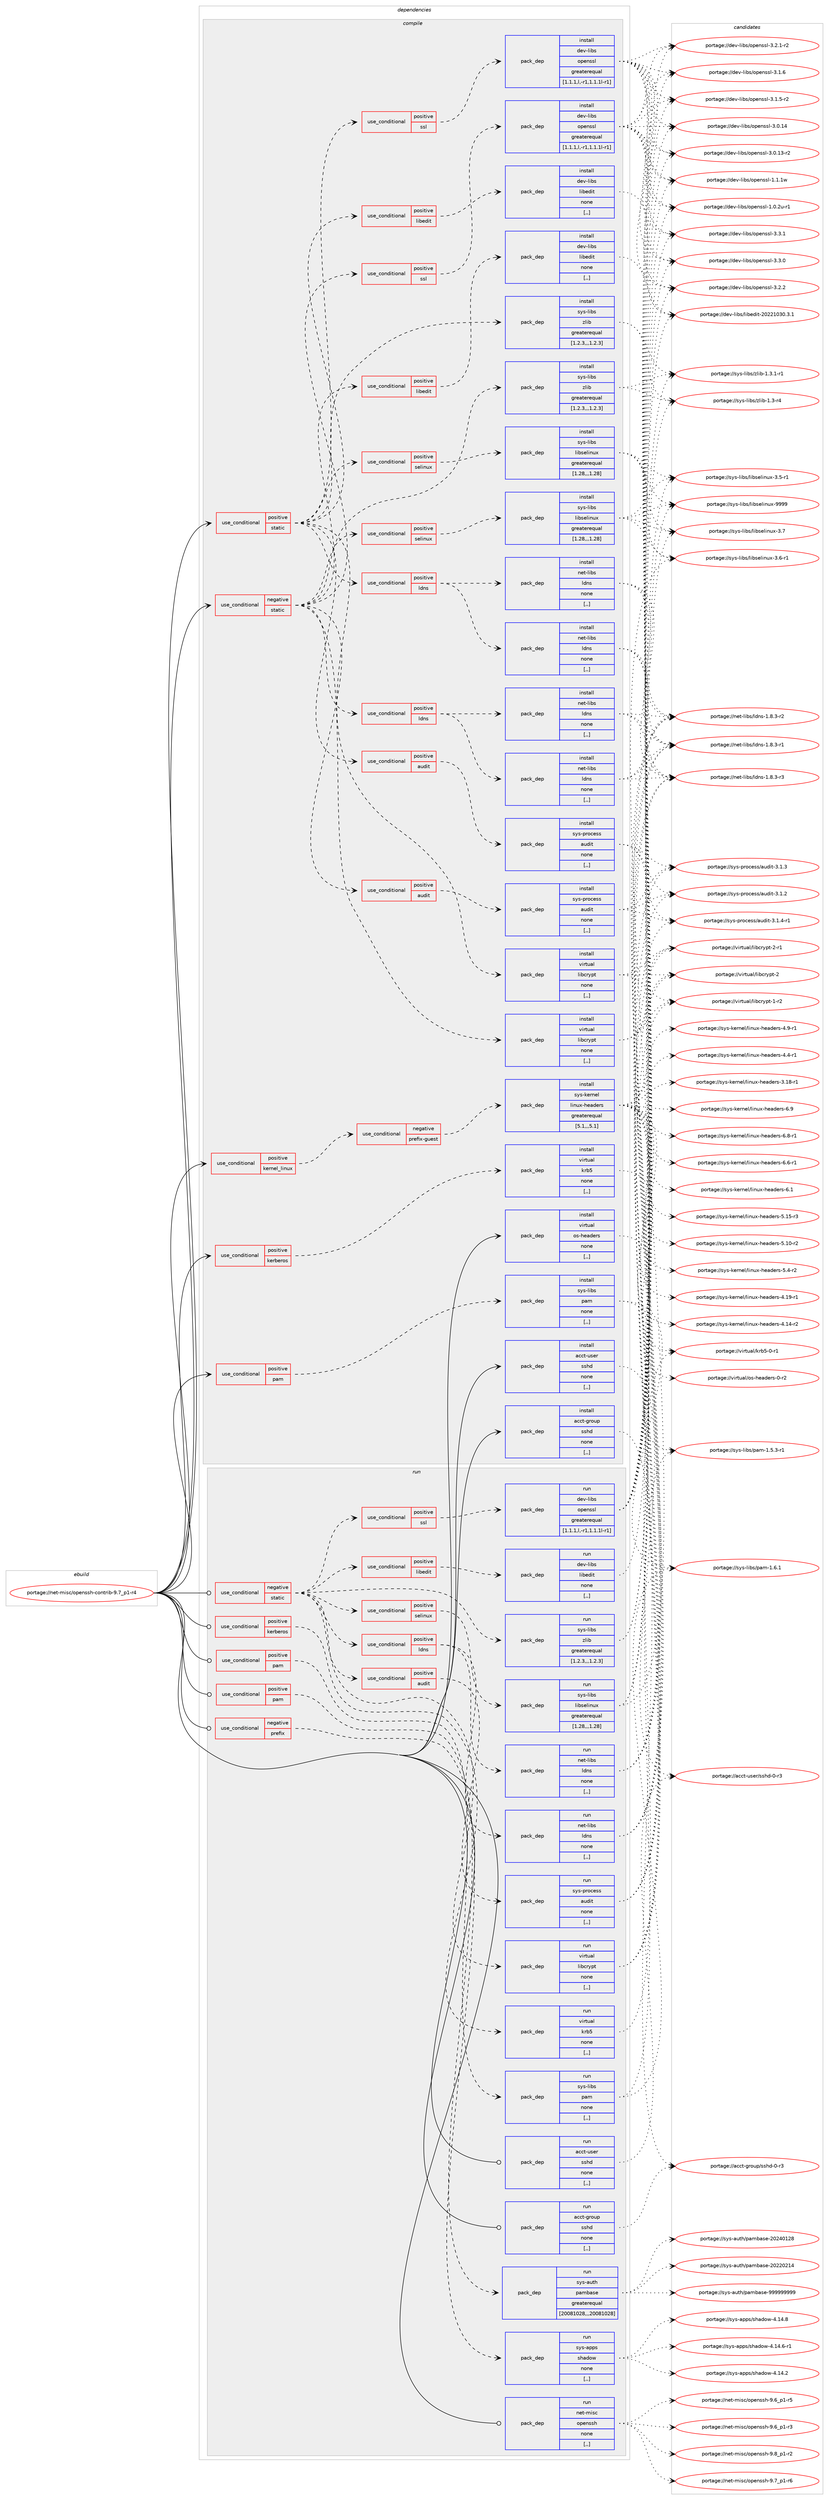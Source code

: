 digraph prolog {

# *************
# Graph options
# *************

newrank=true;
concentrate=true;
compound=true;
graph [rankdir=LR,fontname=Helvetica,fontsize=10,ranksep=1.5];#, ranksep=2.5, nodesep=0.2];
edge  [arrowhead=vee];
node  [fontname=Helvetica,fontsize=10];

# **********
# The ebuild
# **********

subgraph cluster_leftcol {
color=gray;
label=<<i>ebuild</i>>;
id [label="portage://net-misc/openssh-contrib-9.7_p1-r4", color=red, width=4, href="../net-misc/openssh-contrib-9.7_p1-r4.svg"];
}

# ****************
# The dependencies
# ****************

subgraph cluster_midcol {
color=gray;
label=<<i>dependencies</i>>;
subgraph cluster_compile {
fillcolor="#eeeeee";
style=filled;
label=<<i>compile</i>>;
subgraph cond98004 {
dependency372099 [label=<<TABLE BORDER="0" CELLBORDER="1" CELLSPACING="0" CELLPADDING="4"><TR><TD ROWSPAN="3" CELLPADDING="10">use_conditional</TD></TR><TR><TD>negative</TD></TR><TR><TD>static</TD></TR></TABLE>>, shape=none, color=red];
subgraph cond98005 {
dependency372100 [label=<<TABLE BORDER="0" CELLBORDER="1" CELLSPACING="0" CELLPADDING="4"><TR><TD ROWSPAN="3" CELLPADDING="10">use_conditional</TD></TR><TR><TD>positive</TD></TR><TR><TD>audit</TD></TR></TABLE>>, shape=none, color=red];
subgraph pack271400 {
dependency372101 [label=<<TABLE BORDER="0" CELLBORDER="1" CELLSPACING="0" CELLPADDING="4" WIDTH="220"><TR><TD ROWSPAN="6" CELLPADDING="30">pack_dep</TD></TR><TR><TD WIDTH="110">install</TD></TR><TR><TD>sys-process</TD></TR><TR><TD>audit</TD></TR><TR><TD>none</TD></TR><TR><TD>[,,]</TD></TR></TABLE>>, shape=none, color=blue];
}
dependency372100:e -> dependency372101:w [weight=20,style="dashed",arrowhead="vee"];
}
dependency372099:e -> dependency372100:w [weight=20,style="dashed",arrowhead="vee"];
subgraph cond98006 {
dependency372102 [label=<<TABLE BORDER="0" CELLBORDER="1" CELLSPACING="0" CELLPADDING="4"><TR><TD ROWSPAN="3" CELLPADDING="10">use_conditional</TD></TR><TR><TD>positive</TD></TR><TR><TD>ldns</TD></TR></TABLE>>, shape=none, color=red];
subgraph pack271401 {
dependency372103 [label=<<TABLE BORDER="0" CELLBORDER="1" CELLSPACING="0" CELLPADDING="4" WIDTH="220"><TR><TD ROWSPAN="6" CELLPADDING="30">pack_dep</TD></TR><TR><TD WIDTH="110">install</TD></TR><TR><TD>net-libs</TD></TR><TR><TD>ldns</TD></TR><TR><TD>none</TD></TR><TR><TD>[,,]</TD></TR></TABLE>>, shape=none, color=blue];
}
dependency372102:e -> dependency372103:w [weight=20,style="dashed",arrowhead="vee"];
subgraph pack271402 {
dependency372104 [label=<<TABLE BORDER="0" CELLBORDER="1" CELLSPACING="0" CELLPADDING="4" WIDTH="220"><TR><TD ROWSPAN="6" CELLPADDING="30">pack_dep</TD></TR><TR><TD WIDTH="110">install</TD></TR><TR><TD>net-libs</TD></TR><TR><TD>ldns</TD></TR><TR><TD>none</TD></TR><TR><TD>[,,]</TD></TR></TABLE>>, shape=none, color=blue];
}
dependency372102:e -> dependency372104:w [weight=20,style="dashed",arrowhead="vee"];
}
dependency372099:e -> dependency372102:w [weight=20,style="dashed",arrowhead="vee"];
subgraph cond98007 {
dependency372105 [label=<<TABLE BORDER="0" CELLBORDER="1" CELLSPACING="0" CELLPADDING="4"><TR><TD ROWSPAN="3" CELLPADDING="10">use_conditional</TD></TR><TR><TD>positive</TD></TR><TR><TD>libedit</TD></TR></TABLE>>, shape=none, color=red];
subgraph pack271403 {
dependency372106 [label=<<TABLE BORDER="0" CELLBORDER="1" CELLSPACING="0" CELLPADDING="4" WIDTH="220"><TR><TD ROWSPAN="6" CELLPADDING="30">pack_dep</TD></TR><TR><TD WIDTH="110">install</TD></TR><TR><TD>dev-libs</TD></TR><TR><TD>libedit</TD></TR><TR><TD>none</TD></TR><TR><TD>[,,]</TD></TR></TABLE>>, shape=none, color=blue];
}
dependency372105:e -> dependency372106:w [weight=20,style="dashed",arrowhead="vee"];
}
dependency372099:e -> dependency372105:w [weight=20,style="dashed",arrowhead="vee"];
subgraph cond98008 {
dependency372107 [label=<<TABLE BORDER="0" CELLBORDER="1" CELLSPACING="0" CELLPADDING="4"><TR><TD ROWSPAN="3" CELLPADDING="10">use_conditional</TD></TR><TR><TD>positive</TD></TR><TR><TD>selinux</TD></TR></TABLE>>, shape=none, color=red];
subgraph pack271404 {
dependency372108 [label=<<TABLE BORDER="0" CELLBORDER="1" CELLSPACING="0" CELLPADDING="4" WIDTH="220"><TR><TD ROWSPAN="6" CELLPADDING="30">pack_dep</TD></TR><TR><TD WIDTH="110">install</TD></TR><TR><TD>sys-libs</TD></TR><TR><TD>libselinux</TD></TR><TR><TD>greaterequal</TD></TR><TR><TD>[1.28,,,1.28]</TD></TR></TABLE>>, shape=none, color=blue];
}
dependency372107:e -> dependency372108:w [weight=20,style="dashed",arrowhead="vee"];
}
dependency372099:e -> dependency372107:w [weight=20,style="dashed",arrowhead="vee"];
subgraph cond98009 {
dependency372109 [label=<<TABLE BORDER="0" CELLBORDER="1" CELLSPACING="0" CELLPADDING="4"><TR><TD ROWSPAN="3" CELLPADDING="10">use_conditional</TD></TR><TR><TD>positive</TD></TR><TR><TD>ssl</TD></TR></TABLE>>, shape=none, color=red];
subgraph pack271405 {
dependency372110 [label=<<TABLE BORDER="0" CELLBORDER="1" CELLSPACING="0" CELLPADDING="4" WIDTH="220"><TR><TD ROWSPAN="6" CELLPADDING="30">pack_dep</TD></TR><TR><TD WIDTH="110">install</TD></TR><TR><TD>dev-libs</TD></TR><TR><TD>openssl</TD></TR><TR><TD>greaterequal</TD></TR><TR><TD>[1.1.1,l,-r1,1.1.1l-r1]</TD></TR></TABLE>>, shape=none, color=blue];
}
dependency372109:e -> dependency372110:w [weight=20,style="dashed",arrowhead="vee"];
}
dependency372099:e -> dependency372109:w [weight=20,style="dashed",arrowhead="vee"];
subgraph pack271406 {
dependency372111 [label=<<TABLE BORDER="0" CELLBORDER="1" CELLSPACING="0" CELLPADDING="4" WIDTH="220"><TR><TD ROWSPAN="6" CELLPADDING="30">pack_dep</TD></TR><TR><TD WIDTH="110">install</TD></TR><TR><TD>virtual</TD></TR><TR><TD>libcrypt</TD></TR><TR><TD>none</TD></TR><TR><TD>[,,]</TD></TR></TABLE>>, shape=none, color=blue];
}
dependency372099:e -> dependency372111:w [weight=20,style="dashed",arrowhead="vee"];
subgraph pack271407 {
dependency372112 [label=<<TABLE BORDER="0" CELLBORDER="1" CELLSPACING="0" CELLPADDING="4" WIDTH="220"><TR><TD ROWSPAN="6" CELLPADDING="30">pack_dep</TD></TR><TR><TD WIDTH="110">install</TD></TR><TR><TD>sys-libs</TD></TR><TR><TD>zlib</TD></TR><TR><TD>greaterequal</TD></TR><TR><TD>[1.2.3,,,1.2.3]</TD></TR></TABLE>>, shape=none, color=blue];
}
dependency372099:e -> dependency372112:w [weight=20,style="dashed",arrowhead="vee"];
}
id:e -> dependency372099:w [weight=20,style="solid",arrowhead="vee"];
subgraph cond98010 {
dependency372113 [label=<<TABLE BORDER="0" CELLBORDER="1" CELLSPACING="0" CELLPADDING="4"><TR><TD ROWSPAN="3" CELLPADDING="10">use_conditional</TD></TR><TR><TD>positive</TD></TR><TR><TD>kerberos</TD></TR></TABLE>>, shape=none, color=red];
subgraph pack271408 {
dependency372114 [label=<<TABLE BORDER="0" CELLBORDER="1" CELLSPACING="0" CELLPADDING="4" WIDTH="220"><TR><TD ROWSPAN="6" CELLPADDING="30">pack_dep</TD></TR><TR><TD WIDTH="110">install</TD></TR><TR><TD>virtual</TD></TR><TR><TD>krb5</TD></TR><TR><TD>none</TD></TR><TR><TD>[,,]</TD></TR></TABLE>>, shape=none, color=blue];
}
dependency372113:e -> dependency372114:w [weight=20,style="dashed",arrowhead="vee"];
}
id:e -> dependency372113:w [weight=20,style="solid",arrowhead="vee"];
subgraph cond98011 {
dependency372115 [label=<<TABLE BORDER="0" CELLBORDER="1" CELLSPACING="0" CELLPADDING="4"><TR><TD ROWSPAN="3" CELLPADDING="10">use_conditional</TD></TR><TR><TD>positive</TD></TR><TR><TD>kernel_linux</TD></TR></TABLE>>, shape=none, color=red];
subgraph cond98012 {
dependency372116 [label=<<TABLE BORDER="0" CELLBORDER="1" CELLSPACING="0" CELLPADDING="4"><TR><TD ROWSPAN="3" CELLPADDING="10">use_conditional</TD></TR><TR><TD>negative</TD></TR><TR><TD>prefix-guest</TD></TR></TABLE>>, shape=none, color=red];
subgraph pack271409 {
dependency372117 [label=<<TABLE BORDER="0" CELLBORDER="1" CELLSPACING="0" CELLPADDING="4" WIDTH="220"><TR><TD ROWSPAN="6" CELLPADDING="30">pack_dep</TD></TR><TR><TD WIDTH="110">install</TD></TR><TR><TD>sys-kernel</TD></TR><TR><TD>linux-headers</TD></TR><TR><TD>greaterequal</TD></TR><TR><TD>[5.1,,,5.1]</TD></TR></TABLE>>, shape=none, color=blue];
}
dependency372116:e -> dependency372117:w [weight=20,style="dashed",arrowhead="vee"];
}
dependency372115:e -> dependency372116:w [weight=20,style="dashed",arrowhead="vee"];
}
id:e -> dependency372115:w [weight=20,style="solid",arrowhead="vee"];
subgraph cond98013 {
dependency372118 [label=<<TABLE BORDER="0" CELLBORDER="1" CELLSPACING="0" CELLPADDING="4"><TR><TD ROWSPAN="3" CELLPADDING="10">use_conditional</TD></TR><TR><TD>positive</TD></TR><TR><TD>pam</TD></TR></TABLE>>, shape=none, color=red];
subgraph pack271410 {
dependency372119 [label=<<TABLE BORDER="0" CELLBORDER="1" CELLSPACING="0" CELLPADDING="4" WIDTH="220"><TR><TD ROWSPAN="6" CELLPADDING="30">pack_dep</TD></TR><TR><TD WIDTH="110">install</TD></TR><TR><TD>sys-libs</TD></TR><TR><TD>pam</TD></TR><TR><TD>none</TD></TR><TR><TD>[,,]</TD></TR></TABLE>>, shape=none, color=blue];
}
dependency372118:e -> dependency372119:w [weight=20,style="dashed",arrowhead="vee"];
}
id:e -> dependency372118:w [weight=20,style="solid",arrowhead="vee"];
subgraph cond98014 {
dependency372120 [label=<<TABLE BORDER="0" CELLBORDER="1" CELLSPACING="0" CELLPADDING="4"><TR><TD ROWSPAN="3" CELLPADDING="10">use_conditional</TD></TR><TR><TD>positive</TD></TR><TR><TD>static</TD></TR></TABLE>>, shape=none, color=red];
subgraph cond98015 {
dependency372121 [label=<<TABLE BORDER="0" CELLBORDER="1" CELLSPACING="0" CELLPADDING="4"><TR><TD ROWSPAN="3" CELLPADDING="10">use_conditional</TD></TR><TR><TD>positive</TD></TR><TR><TD>audit</TD></TR></TABLE>>, shape=none, color=red];
subgraph pack271411 {
dependency372122 [label=<<TABLE BORDER="0" CELLBORDER="1" CELLSPACING="0" CELLPADDING="4" WIDTH="220"><TR><TD ROWSPAN="6" CELLPADDING="30">pack_dep</TD></TR><TR><TD WIDTH="110">install</TD></TR><TR><TD>sys-process</TD></TR><TR><TD>audit</TD></TR><TR><TD>none</TD></TR><TR><TD>[,,]</TD></TR></TABLE>>, shape=none, color=blue];
}
dependency372121:e -> dependency372122:w [weight=20,style="dashed",arrowhead="vee"];
}
dependency372120:e -> dependency372121:w [weight=20,style="dashed",arrowhead="vee"];
subgraph cond98016 {
dependency372123 [label=<<TABLE BORDER="0" CELLBORDER="1" CELLSPACING="0" CELLPADDING="4"><TR><TD ROWSPAN="3" CELLPADDING="10">use_conditional</TD></TR><TR><TD>positive</TD></TR><TR><TD>ldns</TD></TR></TABLE>>, shape=none, color=red];
subgraph pack271412 {
dependency372124 [label=<<TABLE BORDER="0" CELLBORDER="1" CELLSPACING="0" CELLPADDING="4" WIDTH="220"><TR><TD ROWSPAN="6" CELLPADDING="30">pack_dep</TD></TR><TR><TD WIDTH="110">install</TD></TR><TR><TD>net-libs</TD></TR><TR><TD>ldns</TD></TR><TR><TD>none</TD></TR><TR><TD>[,,]</TD></TR></TABLE>>, shape=none, color=blue];
}
dependency372123:e -> dependency372124:w [weight=20,style="dashed",arrowhead="vee"];
subgraph pack271413 {
dependency372125 [label=<<TABLE BORDER="0" CELLBORDER="1" CELLSPACING="0" CELLPADDING="4" WIDTH="220"><TR><TD ROWSPAN="6" CELLPADDING="30">pack_dep</TD></TR><TR><TD WIDTH="110">install</TD></TR><TR><TD>net-libs</TD></TR><TR><TD>ldns</TD></TR><TR><TD>none</TD></TR><TR><TD>[,,]</TD></TR></TABLE>>, shape=none, color=blue];
}
dependency372123:e -> dependency372125:w [weight=20,style="dashed",arrowhead="vee"];
}
dependency372120:e -> dependency372123:w [weight=20,style="dashed",arrowhead="vee"];
subgraph cond98017 {
dependency372126 [label=<<TABLE BORDER="0" CELLBORDER="1" CELLSPACING="0" CELLPADDING="4"><TR><TD ROWSPAN="3" CELLPADDING="10">use_conditional</TD></TR><TR><TD>positive</TD></TR><TR><TD>libedit</TD></TR></TABLE>>, shape=none, color=red];
subgraph pack271414 {
dependency372127 [label=<<TABLE BORDER="0" CELLBORDER="1" CELLSPACING="0" CELLPADDING="4" WIDTH="220"><TR><TD ROWSPAN="6" CELLPADDING="30">pack_dep</TD></TR><TR><TD WIDTH="110">install</TD></TR><TR><TD>dev-libs</TD></TR><TR><TD>libedit</TD></TR><TR><TD>none</TD></TR><TR><TD>[,,]</TD></TR></TABLE>>, shape=none, color=blue];
}
dependency372126:e -> dependency372127:w [weight=20,style="dashed",arrowhead="vee"];
}
dependency372120:e -> dependency372126:w [weight=20,style="dashed",arrowhead="vee"];
subgraph cond98018 {
dependency372128 [label=<<TABLE BORDER="0" CELLBORDER="1" CELLSPACING="0" CELLPADDING="4"><TR><TD ROWSPAN="3" CELLPADDING="10">use_conditional</TD></TR><TR><TD>positive</TD></TR><TR><TD>selinux</TD></TR></TABLE>>, shape=none, color=red];
subgraph pack271415 {
dependency372129 [label=<<TABLE BORDER="0" CELLBORDER="1" CELLSPACING="0" CELLPADDING="4" WIDTH="220"><TR><TD ROWSPAN="6" CELLPADDING="30">pack_dep</TD></TR><TR><TD WIDTH="110">install</TD></TR><TR><TD>sys-libs</TD></TR><TR><TD>libselinux</TD></TR><TR><TD>greaterequal</TD></TR><TR><TD>[1.28,,,1.28]</TD></TR></TABLE>>, shape=none, color=blue];
}
dependency372128:e -> dependency372129:w [weight=20,style="dashed",arrowhead="vee"];
}
dependency372120:e -> dependency372128:w [weight=20,style="dashed",arrowhead="vee"];
subgraph cond98019 {
dependency372130 [label=<<TABLE BORDER="0" CELLBORDER="1" CELLSPACING="0" CELLPADDING="4"><TR><TD ROWSPAN="3" CELLPADDING="10">use_conditional</TD></TR><TR><TD>positive</TD></TR><TR><TD>ssl</TD></TR></TABLE>>, shape=none, color=red];
subgraph pack271416 {
dependency372131 [label=<<TABLE BORDER="0" CELLBORDER="1" CELLSPACING="0" CELLPADDING="4" WIDTH="220"><TR><TD ROWSPAN="6" CELLPADDING="30">pack_dep</TD></TR><TR><TD WIDTH="110">install</TD></TR><TR><TD>dev-libs</TD></TR><TR><TD>openssl</TD></TR><TR><TD>greaterequal</TD></TR><TR><TD>[1.1.1,l,-r1,1.1.1l-r1]</TD></TR></TABLE>>, shape=none, color=blue];
}
dependency372130:e -> dependency372131:w [weight=20,style="dashed",arrowhead="vee"];
}
dependency372120:e -> dependency372130:w [weight=20,style="dashed",arrowhead="vee"];
subgraph pack271417 {
dependency372132 [label=<<TABLE BORDER="0" CELLBORDER="1" CELLSPACING="0" CELLPADDING="4" WIDTH="220"><TR><TD ROWSPAN="6" CELLPADDING="30">pack_dep</TD></TR><TR><TD WIDTH="110">install</TD></TR><TR><TD>virtual</TD></TR><TR><TD>libcrypt</TD></TR><TR><TD>none</TD></TR><TR><TD>[,,]</TD></TR></TABLE>>, shape=none, color=blue];
}
dependency372120:e -> dependency372132:w [weight=20,style="dashed",arrowhead="vee"];
subgraph pack271418 {
dependency372133 [label=<<TABLE BORDER="0" CELLBORDER="1" CELLSPACING="0" CELLPADDING="4" WIDTH="220"><TR><TD ROWSPAN="6" CELLPADDING="30">pack_dep</TD></TR><TR><TD WIDTH="110">install</TD></TR><TR><TD>sys-libs</TD></TR><TR><TD>zlib</TD></TR><TR><TD>greaterequal</TD></TR><TR><TD>[1.2.3,,,1.2.3]</TD></TR></TABLE>>, shape=none, color=blue];
}
dependency372120:e -> dependency372133:w [weight=20,style="dashed",arrowhead="vee"];
}
id:e -> dependency372120:w [weight=20,style="solid",arrowhead="vee"];
subgraph pack271419 {
dependency372134 [label=<<TABLE BORDER="0" CELLBORDER="1" CELLSPACING="0" CELLPADDING="4" WIDTH="220"><TR><TD ROWSPAN="6" CELLPADDING="30">pack_dep</TD></TR><TR><TD WIDTH="110">install</TD></TR><TR><TD>acct-group</TD></TR><TR><TD>sshd</TD></TR><TR><TD>none</TD></TR><TR><TD>[,,]</TD></TR></TABLE>>, shape=none, color=blue];
}
id:e -> dependency372134:w [weight=20,style="solid",arrowhead="vee"];
subgraph pack271420 {
dependency372135 [label=<<TABLE BORDER="0" CELLBORDER="1" CELLSPACING="0" CELLPADDING="4" WIDTH="220"><TR><TD ROWSPAN="6" CELLPADDING="30">pack_dep</TD></TR><TR><TD WIDTH="110">install</TD></TR><TR><TD>acct-user</TD></TR><TR><TD>sshd</TD></TR><TR><TD>none</TD></TR><TR><TD>[,,]</TD></TR></TABLE>>, shape=none, color=blue];
}
id:e -> dependency372135:w [weight=20,style="solid",arrowhead="vee"];
subgraph pack271421 {
dependency372136 [label=<<TABLE BORDER="0" CELLBORDER="1" CELLSPACING="0" CELLPADDING="4" WIDTH="220"><TR><TD ROWSPAN="6" CELLPADDING="30">pack_dep</TD></TR><TR><TD WIDTH="110">install</TD></TR><TR><TD>virtual</TD></TR><TR><TD>os-headers</TD></TR><TR><TD>none</TD></TR><TR><TD>[,,]</TD></TR></TABLE>>, shape=none, color=blue];
}
id:e -> dependency372136:w [weight=20,style="solid",arrowhead="vee"];
}
subgraph cluster_compileandrun {
fillcolor="#eeeeee";
style=filled;
label=<<i>compile and run</i>>;
}
subgraph cluster_run {
fillcolor="#eeeeee";
style=filled;
label=<<i>run</i>>;
subgraph cond98020 {
dependency372137 [label=<<TABLE BORDER="0" CELLBORDER="1" CELLSPACING="0" CELLPADDING="4"><TR><TD ROWSPAN="3" CELLPADDING="10">use_conditional</TD></TR><TR><TD>negative</TD></TR><TR><TD>prefix</TD></TR></TABLE>>, shape=none, color=red];
subgraph pack271422 {
dependency372138 [label=<<TABLE BORDER="0" CELLBORDER="1" CELLSPACING="0" CELLPADDING="4" WIDTH="220"><TR><TD ROWSPAN="6" CELLPADDING="30">pack_dep</TD></TR><TR><TD WIDTH="110">run</TD></TR><TR><TD>sys-apps</TD></TR><TR><TD>shadow</TD></TR><TR><TD>none</TD></TR><TR><TD>[,,]</TD></TR></TABLE>>, shape=none, color=blue];
}
dependency372137:e -> dependency372138:w [weight=20,style="dashed",arrowhead="vee"];
}
id:e -> dependency372137:w [weight=20,style="solid",arrowhead="odot"];
subgraph cond98021 {
dependency372139 [label=<<TABLE BORDER="0" CELLBORDER="1" CELLSPACING="0" CELLPADDING="4"><TR><TD ROWSPAN="3" CELLPADDING="10">use_conditional</TD></TR><TR><TD>negative</TD></TR><TR><TD>static</TD></TR></TABLE>>, shape=none, color=red];
subgraph cond98022 {
dependency372140 [label=<<TABLE BORDER="0" CELLBORDER="1" CELLSPACING="0" CELLPADDING="4"><TR><TD ROWSPAN="3" CELLPADDING="10">use_conditional</TD></TR><TR><TD>positive</TD></TR><TR><TD>audit</TD></TR></TABLE>>, shape=none, color=red];
subgraph pack271423 {
dependency372141 [label=<<TABLE BORDER="0" CELLBORDER="1" CELLSPACING="0" CELLPADDING="4" WIDTH="220"><TR><TD ROWSPAN="6" CELLPADDING="30">pack_dep</TD></TR><TR><TD WIDTH="110">run</TD></TR><TR><TD>sys-process</TD></TR><TR><TD>audit</TD></TR><TR><TD>none</TD></TR><TR><TD>[,,]</TD></TR></TABLE>>, shape=none, color=blue];
}
dependency372140:e -> dependency372141:w [weight=20,style="dashed",arrowhead="vee"];
}
dependency372139:e -> dependency372140:w [weight=20,style="dashed",arrowhead="vee"];
subgraph cond98023 {
dependency372142 [label=<<TABLE BORDER="0" CELLBORDER="1" CELLSPACING="0" CELLPADDING="4"><TR><TD ROWSPAN="3" CELLPADDING="10">use_conditional</TD></TR><TR><TD>positive</TD></TR><TR><TD>ldns</TD></TR></TABLE>>, shape=none, color=red];
subgraph pack271424 {
dependency372143 [label=<<TABLE BORDER="0" CELLBORDER="1" CELLSPACING="0" CELLPADDING="4" WIDTH="220"><TR><TD ROWSPAN="6" CELLPADDING="30">pack_dep</TD></TR><TR><TD WIDTH="110">run</TD></TR><TR><TD>net-libs</TD></TR><TR><TD>ldns</TD></TR><TR><TD>none</TD></TR><TR><TD>[,,]</TD></TR></TABLE>>, shape=none, color=blue];
}
dependency372142:e -> dependency372143:w [weight=20,style="dashed",arrowhead="vee"];
subgraph pack271425 {
dependency372144 [label=<<TABLE BORDER="0" CELLBORDER="1" CELLSPACING="0" CELLPADDING="4" WIDTH="220"><TR><TD ROWSPAN="6" CELLPADDING="30">pack_dep</TD></TR><TR><TD WIDTH="110">run</TD></TR><TR><TD>net-libs</TD></TR><TR><TD>ldns</TD></TR><TR><TD>none</TD></TR><TR><TD>[,,]</TD></TR></TABLE>>, shape=none, color=blue];
}
dependency372142:e -> dependency372144:w [weight=20,style="dashed",arrowhead="vee"];
}
dependency372139:e -> dependency372142:w [weight=20,style="dashed",arrowhead="vee"];
subgraph cond98024 {
dependency372145 [label=<<TABLE BORDER="0" CELLBORDER="1" CELLSPACING="0" CELLPADDING="4"><TR><TD ROWSPAN="3" CELLPADDING="10">use_conditional</TD></TR><TR><TD>positive</TD></TR><TR><TD>libedit</TD></TR></TABLE>>, shape=none, color=red];
subgraph pack271426 {
dependency372146 [label=<<TABLE BORDER="0" CELLBORDER="1" CELLSPACING="0" CELLPADDING="4" WIDTH="220"><TR><TD ROWSPAN="6" CELLPADDING="30">pack_dep</TD></TR><TR><TD WIDTH="110">run</TD></TR><TR><TD>dev-libs</TD></TR><TR><TD>libedit</TD></TR><TR><TD>none</TD></TR><TR><TD>[,,]</TD></TR></TABLE>>, shape=none, color=blue];
}
dependency372145:e -> dependency372146:w [weight=20,style="dashed",arrowhead="vee"];
}
dependency372139:e -> dependency372145:w [weight=20,style="dashed",arrowhead="vee"];
subgraph cond98025 {
dependency372147 [label=<<TABLE BORDER="0" CELLBORDER="1" CELLSPACING="0" CELLPADDING="4"><TR><TD ROWSPAN="3" CELLPADDING="10">use_conditional</TD></TR><TR><TD>positive</TD></TR><TR><TD>selinux</TD></TR></TABLE>>, shape=none, color=red];
subgraph pack271427 {
dependency372148 [label=<<TABLE BORDER="0" CELLBORDER="1" CELLSPACING="0" CELLPADDING="4" WIDTH="220"><TR><TD ROWSPAN="6" CELLPADDING="30">pack_dep</TD></TR><TR><TD WIDTH="110">run</TD></TR><TR><TD>sys-libs</TD></TR><TR><TD>libselinux</TD></TR><TR><TD>greaterequal</TD></TR><TR><TD>[1.28,,,1.28]</TD></TR></TABLE>>, shape=none, color=blue];
}
dependency372147:e -> dependency372148:w [weight=20,style="dashed",arrowhead="vee"];
}
dependency372139:e -> dependency372147:w [weight=20,style="dashed",arrowhead="vee"];
subgraph cond98026 {
dependency372149 [label=<<TABLE BORDER="0" CELLBORDER="1" CELLSPACING="0" CELLPADDING="4"><TR><TD ROWSPAN="3" CELLPADDING="10">use_conditional</TD></TR><TR><TD>positive</TD></TR><TR><TD>ssl</TD></TR></TABLE>>, shape=none, color=red];
subgraph pack271428 {
dependency372150 [label=<<TABLE BORDER="0" CELLBORDER="1" CELLSPACING="0" CELLPADDING="4" WIDTH="220"><TR><TD ROWSPAN="6" CELLPADDING="30">pack_dep</TD></TR><TR><TD WIDTH="110">run</TD></TR><TR><TD>dev-libs</TD></TR><TR><TD>openssl</TD></TR><TR><TD>greaterequal</TD></TR><TR><TD>[1.1.1,l,-r1,1.1.1l-r1]</TD></TR></TABLE>>, shape=none, color=blue];
}
dependency372149:e -> dependency372150:w [weight=20,style="dashed",arrowhead="vee"];
}
dependency372139:e -> dependency372149:w [weight=20,style="dashed",arrowhead="vee"];
subgraph pack271429 {
dependency372151 [label=<<TABLE BORDER="0" CELLBORDER="1" CELLSPACING="0" CELLPADDING="4" WIDTH="220"><TR><TD ROWSPAN="6" CELLPADDING="30">pack_dep</TD></TR><TR><TD WIDTH="110">run</TD></TR><TR><TD>virtual</TD></TR><TR><TD>libcrypt</TD></TR><TR><TD>none</TD></TR><TR><TD>[,,]</TD></TR></TABLE>>, shape=none, color=blue];
}
dependency372139:e -> dependency372151:w [weight=20,style="dashed",arrowhead="vee"];
subgraph pack271430 {
dependency372152 [label=<<TABLE BORDER="0" CELLBORDER="1" CELLSPACING="0" CELLPADDING="4" WIDTH="220"><TR><TD ROWSPAN="6" CELLPADDING="30">pack_dep</TD></TR><TR><TD WIDTH="110">run</TD></TR><TR><TD>sys-libs</TD></TR><TR><TD>zlib</TD></TR><TR><TD>greaterequal</TD></TR><TR><TD>[1.2.3,,,1.2.3]</TD></TR></TABLE>>, shape=none, color=blue];
}
dependency372139:e -> dependency372152:w [weight=20,style="dashed",arrowhead="vee"];
}
id:e -> dependency372139:w [weight=20,style="solid",arrowhead="odot"];
subgraph cond98027 {
dependency372153 [label=<<TABLE BORDER="0" CELLBORDER="1" CELLSPACING="0" CELLPADDING="4"><TR><TD ROWSPAN="3" CELLPADDING="10">use_conditional</TD></TR><TR><TD>positive</TD></TR><TR><TD>kerberos</TD></TR></TABLE>>, shape=none, color=red];
subgraph pack271431 {
dependency372154 [label=<<TABLE BORDER="0" CELLBORDER="1" CELLSPACING="0" CELLPADDING="4" WIDTH="220"><TR><TD ROWSPAN="6" CELLPADDING="30">pack_dep</TD></TR><TR><TD WIDTH="110">run</TD></TR><TR><TD>virtual</TD></TR><TR><TD>krb5</TD></TR><TR><TD>none</TD></TR><TR><TD>[,,]</TD></TR></TABLE>>, shape=none, color=blue];
}
dependency372153:e -> dependency372154:w [weight=20,style="dashed",arrowhead="vee"];
}
id:e -> dependency372153:w [weight=20,style="solid",arrowhead="odot"];
subgraph cond98028 {
dependency372155 [label=<<TABLE BORDER="0" CELLBORDER="1" CELLSPACING="0" CELLPADDING="4"><TR><TD ROWSPAN="3" CELLPADDING="10">use_conditional</TD></TR><TR><TD>positive</TD></TR><TR><TD>pam</TD></TR></TABLE>>, shape=none, color=red];
subgraph pack271432 {
dependency372156 [label=<<TABLE BORDER="0" CELLBORDER="1" CELLSPACING="0" CELLPADDING="4" WIDTH="220"><TR><TD ROWSPAN="6" CELLPADDING="30">pack_dep</TD></TR><TR><TD WIDTH="110">run</TD></TR><TR><TD>sys-auth</TD></TR><TR><TD>pambase</TD></TR><TR><TD>greaterequal</TD></TR><TR><TD>[20081028,,,20081028]</TD></TR></TABLE>>, shape=none, color=blue];
}
dependency372155:e -> dependency372156:w [weight=20,style="dashed",arrowhead="vee"];
}
id:e -> dependency372155:w [weight=20,style="solid",arrowhead="odot"];
subgraph cond98029 {
dependency372157 [label=<<TABLE BORDER="0" CELLBORDER="1" CELLSPACING="0" CELLPADDING="4"><TR><TD ROWSPAN="3" CELLPADDING="10">use_conditional</TD></TR><TR><TD>positive</TD></TR><TR><TD>pam</TD></TR></TABLE>>, shape=none, color=red];
subgraph pack271433 {
dependency372158 [label=<<TABLE BORDER="0" CELLBORDER="1" CELLSPACING="0" CELLPADDING="4" WIDTH="220"><TR><TD ROWSPAN="6" CELLPADDING="30">pack_dep</TD></TR><TR><TD WIDTH="110">run</TD></TR><TR><TD>sys-libs</TD></TR><TR><TD>pam</TD></TR><TR><TD>none</TD></TR><TR><TD>[,,]</TD></TR></TABLE>>, shape=none, color=blue];
}
dependency372157:e -> dependency372158:w [weight=20,style="dashed",arrowhead="vee"];
}
id:e -> dependency372157:w [weight=20,style="solid",arrowhead="odot"];
subgraph pack271434 {
dependency372159 [label=<<TABLE BORDER="0" CELLBORDER="1" CELLSPACING="0" CELLPADDING="4" WIDTH="220"><TR><TD ROWSPAN="6" CELLPADDING="30">pack_dep</TD></TR><TR><TD WIDTH="110">run</TD></TR><TR><TD>acct-group</TD></TR><TR><TD>sshd</TD></TR><TR><TD>none</TD></TR><TR><TD>[,,]</TD></TR></TABLE>>, shape=none, color=blue];
}
id:e -> dependency372159:w [weight=20,style="solid",arrowhead="odot"];
subgraph pack271435 {
dependency372160 [label=<<TABLE BORDER="0" CELLBORDER="1" CELLSPACING="0" CELLPADDING="4" WIDTH="220"><TR><TD ROWSPAN="6" CELLPADDING="30">pack_dep</TD></TR><TR><TD WIDTH="110">run</TD></TR><TR><TD>acct-user</TD></TR><TR><TD>sshd</TD></TR><TR><TD>none</TD></TR><TR><TD>[,,]</TD></TR></TABLE>>, shape=none, color=blue];
}
id:e -> dependency372160:w [weight=20,style="solid",arrowhead="odot"];
subgraph pack271436 {
dependency372161 [label=<<TABLE BORDER="0" CELLBORDER="1" CELLSPACING="0" CELLPADDING="4" WIDTH="220"><TR><TD ROWSPAN="6" CELLPADDING="30">pack_dep</TD></TR><TR><TD WIDTH="110">run</TD></TR><TR><TD>net-misc</TD></TR><TR><TD>openssh</TD></TR><TR><TD>none</TD></TR><TR><TD>[,,]</TD></TR></TABLE>>, shape=none, color=blue];
}
id:e -> dependency372161:w [weight=20,style="solid",arrowhead="odot"];
}
}

# **************
# The candidates
# **************

subgraph cluster_choices {
rank=same;
color=gray;
label=<<i>candidates</i>>;

subgraph choice271400 {
color=black;
nodesep=1;
choice115121115451121141119910111511547971171001051164551464946524511449 [label="portage://sys-process/audit-3.1.4-r1", color=red, width=4,href="../sys-process/audit-3.1.4-r1.svg"];
choice11512111545112114111991011151154797117100105116455146494651 [label="portage://sys-process/audit-3.1.3", color=red, width=4,href="../sys-process/audit-3.1.3.svg"];
choice11512111545112114111991011151154797117100105116455146494650 [label="portage://sys-process/audit-3.1.2", color=red, width=4,href="../sys-process/audit-3.1.2.svg"];
dependency372101:e -> choice115121115451121141119910111511547971171001051164551464946524511449:w [style=dotted,weight="100"];
dependency372101:e -> choice11512111545112114111991011151154797117100105116455146494651:w [style=dotted,weight="100"];
dependency372101:e -> choice11512111545112114111991011151154797117100105116455146494650:w [style=dotted,weight="100"];
}
subgraph choice271401 {
color=black;
nodesep=1;
choice1101011164510810598115471081001101154549465646514511451 [label="portage://net-libs/ldns-1.8.3-r3", color=red, width=4,href="../net-libs/ldns-1.8.3-r3.svg"];
choice1101011164510810598115471081001101154549465646514511450 [label="portage://net-libs/ldns-1.8.3-r2", color=red, width=4,href="../net-libs/ldns-1.8.3-r2.svg"];
choice1101011164510810598115471081001101154549465646514511449 [label="portage://net-libs/ldns-1.8.3-r1", color=red, width=4,href="../net-libs/ldns-1.8.3-r1.svg"];
dependency372103:e -> choice1101011164510810598115471081001101154549465646514511451:w [style=dotted,weight="100"];
dependency372103:e -> choice1101011164510810598115471081001101154549465646514511450:w [style=dotted,weight="100"];
dependency372103:e -> choice1101011164510810598115471081001101154549465646514511449:w [style=dotted,weight="100"];
}
subgraph choice271402 {
color=black;
nodesep=1;
choice1101011164510810598115471081001101154549465646514511451 [label="portage://net-libs/ldns-1.8.3-r3", color=red, width=4,href="../net-libs/ldns-1.8.3-r3.svg"];
choice1101011164510810598115471081001101154549465646514511450 [label="portage://net-libs/ldns-1.8.3-r2", color=red, width=4,href="../net-libs/ldns-1.8.3-r2.svg"];
choice1101011164510810598115471081001101154549465646514511449 [label="portage://net-libs/ldns-1.8.3-r1", color=red, width=4,href="../net-libs/ldns-1.8.3-r1.svg"];
dependency372104:e -> choice1101011164510810598115471081001101154549465646514511451:w [style=dotted,weight="100"];
dependency372104:e -> choice1101011164510810598115471081001101154549465646514511450:w [style=dotted,weight="100"];
dependency372104:e -> choice1101011164510810598115471081001101154549465646514511449:w [style=dotted,weight="100"];
}
subgraph choice271403 {
color=black;
nodesep=1;
choice1001011184510810598115471081059810110010511645504850504948514846514649 [label="portage://dev-libs/libedit-20221030.3.1", color=red, width=4,href="../dev-libs/libedit-20221030.3.1.svg"];
dependency372106:e -> choice1001011184510810598115471081059810110010511645504850504948514846514649:w [style=dotted,weight="100"];
}
subgraph choice271404 {
color=black;
nodesep=1;
choice115121115451081059811547108105981151011081051101171204557575757 [label="portage://sys-libs/libselinux-9999", color=red, width=4,href="../sys-libs/libselinux-9999.svg"];
choice1151211154510810598115471081059811510110810511011712045514655 [label="portage://sys-libs/libselinux-3.7", color=red, width=4,href="../sys-libs/libselinux-3.7.svg"];
choice11512111545108105981154710810598115101108105110117120455146544511449 [label="portage://sys-libs/libselinux-3.6-r1", color=red, width=4,href="../sys-libs/libselinux-3.6-r1.svg"];
choice11512111545108105981154710810598115101108105110117120455146534511449 [label="portage://sys-libs/libselinux-3.5-r1", color=red, width=4,href="../sys-libs/libselinux-3.5-r1.svg"];
dependency372108:e -> choice115121115451081059811547108105981151011081051101171204557575757:w [style=dotted,weight="100"];
dependency372108:e -> choice1151211154510810598115471081059811510110810511011712045514655:w [style=dotted,weight="100"];
dependency372108:e -> choice11512111545108105981154710810598115101108105110117120455146544511449:w [style=dotted,weight="100"];
dependency372108:e -> choice11512111545108105981154710810598115101108105110117120455146534511449:w [style=dotted,weight="100"];
}
subgraph choice271405 {
color=black;
nodesep=1;
choice100101118451081059811547111112101110115115108455146514649 [label="portage://dev-libs/openssl-3.3.1", color=red, width=4,href="../dev-libs/openssl-3.3.1.svg"];
choice100101118451081059811547111112101110115115108455146514648 [label="portage://dev-libs/openssl-3.3.0", color=red, width=4,href="../dev-libs/openssl-3.3.0.svg"];
choice100101118451081059811547111112101110115115108455146504650 [label="portage://dev-libs/openssl-3.2.2", color=red, width=4,href="../dev-libs/openssl-3.2.2.svg"];
choice1001011184510810598115471111121011101151151084551465046494511450 [label="portage://dev-libs/openssl-3.2.1-r2", color=red, width=4,href="../dev-libs/openssl-3.2.1-r2.svg"];
choice100101118451081059811547111112101110115115108455146494654 [label="portage://dev-libs/openssl-3.1.6", color=red, width=4,href="../dev-libs/openssl-3.1.6.svg"];
choice1001011184510810598115471111121011101151151084551464946534511450 [label="portage://dev-libs/openssl-3.1.5-r2", color=red, width=4,href="../dev-libs/openssl-3.1.5-r2.svg"];
choice10010111845108105981154711111210111011511510845514648464952 [label="portage://dev-libs/openssl-3.0.14", color=red, width=4,href="../dev-libs/openssl-3.0.14.svg"];
choice100101118451081059811547111112101110115115108455146484649514511450 [label="portage://dev-libs/openssl-3.0.13-r2", color=red, width=4,href="../dev-libs/openssl-3.0.13-r2.svg"];
choice100101118451081059811547111112101110115115108454946494649119 [label="portage://dev-libs/openssl-1.1.1w", color=red, width=4,href="../dev-libs/openssl-1.1.1w.svg"];
choice1001011184510810598115471111121011101151151084549464846501174511449 [label="portage://dev-libs/openssl-1.0.2u-r1", color=red, width=4,href="../dev-libs/openssl-1.0.2u-r1.svg"];
dependency372110:e -> choice100101118451081059811547111112101110115115108455146514649:w [style=dotted,weight="100"];
dependency372110:e -> choice100101118451081059811547111112101110115115108455146514648:w [style=dotted,weight="100"];
dependency372110:e -> choice100101118451081059811547111112101110115115108455146504650:w [style=dotted,weight="100"];
dependency372110:e -> choice1001011184510810598115471111121011101151151084551465046494511450:w [style=dotted,weight="100"];
dependency372110:e -> choice100101118451081059811547111112101110115115108455146494654:w [style=dotted,weight="100"];
dependency372110:e -> choice1001011184510810598115471111121011101151151084551464946534511450:w [style=dotted,weight="100"];
dependency372110:e -> choice10010111845108105981154711111210111011511510845514648464952:w [style=dotted,weight="100"];
dependency372110:e -> choice100101118451081059811547111112101110115115108455146484649514511450:w [style=dotted,weight="100"];
dependency372110:e -> choice100101118451081059811547111112101110115115108454946494649119:w [style=dotted,weight="100"];
dependency372110:e -> choice1001011184510810598115471111121011101151151084549464846501174511449:w [style=dotted,weight="100"];
}
subgraph choice271406 {
color=black;
nodesep=1;
choice1181051141161179710847108105989911412111211645504511449 [label="portage://virtual/libcrypt-2-r1", color=red, width=4,href="../virtual/libcrypt-2-r1.svg"];
choice118105114116117971084710810598991141211121164550 [label="portage://virtual/libcrypt-2", color=red, width=4,href="../virtual/libcrypt-2.svg"];
choice1181051141161179710847108105989911412111211645494511450 [label="portage://virtual/libcrypt-1-r2", color=red, width=4,href="../virtual/libcrypt-1-r2.svg"];
dependency372111:e -> choice1181051141161179710847108105989911412111211645504511449:w [style=dotted,weight="100"];
dependency372111:e -> choice118105114116117971084710810598991141211121164550:w [style=dotted,weight="100"];
dependency372111:e -> choice1181051141161179710847108105989911412111211645494511450:w [style=dotted,weight="100"];
}
subgraph choice271407 {
color=black;
nodesep=1;
choice115121115451081059811547122108105984549465146494511449 [label="portage://sys-libs/zlib-1.3.1-r1", color=red, width=4,href="../sys-libs/zlib-1.3.1-r1.svg"];
choice11512111545108105981154712210810598454946514511452 [label="portage://sys-libs/zlib-1.3-r4", color=red, width=4,href="../sys-libs/zlib-1.3-r4.svg"];
dependency372112:e -> choice115121115451081059811547122108105984549465146494511449:w [style=dotted,weight="100"];
dependency372112:e -> choice11512111545108105981154712210810598454946514511452:w [style=dotted,weight="100"];
}
subgraph choice271408 {
color=black;
nodesep=1;
choice1181051141161179710847107114985345484511449 [label="portage://virtual/krb5-0-r1", color=red, width=4,href="../virtual/krb5-0-r1.svg"];
dependency372114:e -> choice1181051141161179710847107114985345484511449:w [style=dotted,weight="100"];
}
subgraph choice271409 {
color=black;
nodesep=1;
choice1151211154510710111411010110847108105110117120451041019710010111411545544657 [label="portage://sys-kernel/linux-headers-6.9", color=red, width=4,href="../sys-kernel/linux-headers-6.9.svg"];
choice11512111545107101114110101108471081051101171204510410197100101114115455446564511449 [label="portage://sys-kernel/linux-headers-6.8-r1", color=red, width=4,href="../sys-kernel/linux-headers-6.8-r1.svg"];
choice11512111545107101114110101108471081051101171204510410197100101114115455446544511449 [label="portage://sys-kernel/linux-headers-6.6-r1", color=red, width=4,href="../sys-kernel/linux-headers-6.6-r1.svg"];
choice1151211154510710111411010110847108105110117120451041019710010111411545544649 [label="portage://sys-kernel/linux-headers-6.1", color=red, width=4,href="../sys-kernel/linux-headers-6.1.svg"];
choice1151211154510710111411010110847108105110117120451041019710010111411545534649534511451 [label="portage://sys-kernel/linux-headers-5.15-r3", color=red, width=4,href="../sys-kernel/linux-headers-5.15-r3.svg"];
choice1151211154510710111411010110847108105110117120451041019710010111411545534649484511450 [label="portage://sys-kernel/linux-headers-5.10-r2", color=red, width=4,href="../sys-kernel/linux-headers-5.10-r2.svg"];
choice11512111545107101114110101108471081051101171204510410197100101114115455346524511450 [label="portage://sys-kernel/linux-headers-5.4-r2", color=red, width=4,href="../sys-kernel/linux-headers-5.4-r2.svg"];
choice1151211154510710111411010110847108105110117120451041019710010111411545524649574511449 [label="portage://sys-kernel/linux-headers-4.19-r1", color=red, width=4,href="../sys-kernel/linux-headers-4.19-r1.svg"];
choice1151211154510710111411010110847108105110117120451041019710010111411545524649524511450 [label="portage://sys-kernel/linux-headers-4.14-r2", color=red, width=4,href="../sys-kernel/linux-headers-4.14-r2.svg"];
choice11512111545107101114110101108471081051101171204510410197100101114115455246574511449 [label="portage://sys-kernel/linux-headers-4.9-r1", color=red, width=4,href="../sys-kernel/linux-headers-4.9-r1.svg"];
choice11512111545107101114110101108471081051101171204510410197100101114115455246524511449 [label="portage://sys-kernel/linux-headers-4.4-r1", color=red, width=4,href="../sys-kernel/linux-headers-4.4-r1.svg"];
choice1151211154510710111411010110847108105110117120451041019710010111411545514649564511449 [label="portage://sys-kernel/linux-headers-3.18-r1", color=red, width=4,href="../sys-kernel/linux-headers-3.18-r1.svg"];
dependency372117:e -> choice1151211154510710111411010110847108105110117120451041019710010111411545544657:w [style=dotted,weight="100"];
dependency372117:e -> choice11512111545107101114110101108471081051101171204510410197100101114115455446564511449:w [style=dotted,weight="100"];
dependency372117:e -> choice11512111545107101114110101108471081051101171204510410197100101114115455446544511449:w [style=dotted,weight="100"];
dependency372117:e -> choice1151211154510710111411010110847108105110117120451041019710010111411545544649:w [style=dotted,weight="100"];
dependency372117:e -> choice1151211154510710111411010110847108105110117120451041019710010111411545534649534511451:w [style=dotted,weight="100"];
dependency372117:e -> choice1151211154510710111411010110847108105110117120451041019710010111411545534649484511450:w [style=dotted,weight="100"];
dependency372117:e -> choice11512111545107101114110101108471081051101171204510410197100101114115455346524511450:w [style=dotted,weight="100"];
dependency372117:e -> choice1151211154510710111411010110847108105110117120451041019710010111411545524649574511449:w [style=dotted,weight="100"];
dependency372117:e -> choice1151211154510710111411010110847108105110117120451041019710010111411545524649524511450:w [style=dotted,weight="100"];
dependency372117:e -> choice11512111545107101114110101108471081051101171204510410197100101114115455246574511449:w [style=dotted,weight="100"];
dependency372117:e -> choice11512111545107101114110101108471081051101171204510410197100101114115455246524511449:w [style=dotted,weight="100"];
dependency372117:e -> choice1151211154510710111411010110847108105110117120451041019710010111411545514649564511449:w [style=dotted,weight="100"];
}
subgraph choice271410 {
color=black;
nodesep=1;
choice11512111545108105981154711297109454946544649 [label="portage://sys-libs/pam-1.6.1", color=red, width=4,href="../sys-libs/pam-1.6.1.svg"];
choice115121115451081059811547112971094549465346514511449 [label="portage://sys-libs/pam-1.5.3-r1", color=red, width=4,href="../sys-libs/pam-1.5.3-r1.svg"];
dependency372119:e -> choice11512111545108105981154711297109454946544649:w [style=dotted,weight="100"];
dependency372119:e -> choice115121115451081059811547112971094549465346514511449:w [style=dotted,weight="100"];
}
subgraph choice271411 {
color=black;
nodesep=1;
choice115121115451121141119910111511547971171001051164551464946524511449 [label="portage://sys-process/audit-3.1.4-r1", color=red, width=4,href="../sys-process/audit-3.1.4-r1.svg"];
choice11512111545112114111991011151154797117100105116455146494651 [label="portage://sys-process/audit-3.1.3", color=red, width=4,href="../sys-process/audit-3.1.3.svg"];
choice11512111545112114111991011151154797117100105116455146494650 [label="portage://sys-process/audit-3.1.2", color=red, width=4,href="../sys-process/audit-3.1.2.svg"];
dependency372122:e -> choice115121115451121141119910111511547971171001051164551464946524511449:w [style=dotted,weight="100"];
dependency372122:e -> choice11512111545112114111991011151154797117100105116455146494651:w [style=dotted,weight="100"];
dependency372122:e -> choice11512111545112114111991011151154797117100105116455146494650:w [style=dotted,weight="100"];
}
subgraph choice271412 {
color=black;
nodesep=1;
choice1101011164510810598115471081001101154549465646514511451 [label="portage://net-libs/ldns-1.8.3-r3", color=red, width=4,href="../net-libs/ldns-1.8.3-r3.svg"];
choice1101011164510810598115471081001101154549465646514511450 [label="portage://net-libs/ldns-1.8.3-r2", color=red, width=4,href="../net-libs/ldns-1.8.3-r2.svg"];
choice1101011164510810598115471081001101154549465646514511449 [label="portage://net-libs/ldns-1.8.3-r1", color=red, width=4,href="../net-libs/ldns-1.8.3-r1.svg"];
dependency372124:e -> choice1101011164510810598115471081001101154549465646514511451:w [style=dotted,weight="100"];
dependency372124:e -> choice1101011164510810598115471081001101154549465646514511450:w [style=dotted,weight="100"];
dependency372124:e -> choice1101011164510810598115471081001101154549465646514511449:w [style=dotted,weight="100"];
}
subgraph choice271413 {
color=black;
nodesep=1;
choice1101011164510810598115471081001101154549465646514511451 [label="portage://net-libs/ldns-1.8.3-r3", color=red, width=4,href="../net-libs/ldns-1.8.3-r3.svg"];
choice1101011164510810598115471081001101154549465646514511450 [label="portage://net-libs/ldns-1.8.3-r2", color=red, width=4,href="../net-libs/ldns-1.8.3-r2.svg"];
choice1101011164510810598115471081001101154549465646514511449 [label="portage://net-libs/ldns-1.8.3-r1", color=red, width=4,href="../net-libs/ldns-1.8.3-r1.svg"];
dependency372125:e -> choice1101011164510810598115471081001101154549465646514511451:w [style=dotted,weight="100"];
dependency372125:e -> choice1101011164510810598115471081001101154549465646514511450:w [style=dotted,weight="100"];
dependency372125:e -> choice1101011164510810598115471081001101154549465646514511449:w [style=dotted,weight="100"];
}
subgraph choice271414 {
color=black;
nodesep=1;
choice1001011184510810598115471081059810110010511645504850504948514846514649 [label="portage://dev-libs/libedit-20221030.3.1", color=red, width=4,href="../dev-libs/libedit-20221030.3.1.svg"];
dependency372127:e -> choice1001011184510810598115471081059810110010511645504850504948514846514649:w [style=dotted,weight="100"];
}
subgraph choice271415 {
color=black;
nodesep=1;
choice115121115451081059811547108105981151011081051101171204557575757 [label="portage://sys-libs/libselinux-9999", color=red, width=4,href="../sys-libs/libselinux-9999.svg"];
choice1151211154510810598115471081059811510110810511011712045514655 [label="portage://sys-libs/libselinux-3.7", color=red, width=4,href="../sys-libs/libselinux-3.7.svg"];
choice11512111545108105981154710810598115101108105110117120455146544511449 [label="portage://sys-libs/libselinux-3.6-r1", color=red, width=4,href="../sys-libs/libselinux-3.6-r1.svg"];
choice11512111545108105981154710810598115101108105110117120455146534511449 [label="portage://sys-libs/libselinux-3.5-r1", color=red, width=4,href="../sys-libs/libselinux-3.5-r1.svg"];
dependency372129:e -> choice115121115451081059811547108105981151011081051101171204557575757:w [style=dotted,weight="100"];
dependency372129:e -> choice1151211154510810598115471081059811510110810511011712045514655:w [style=dotted,weight="100"];
dependency372129:e -> choice11512111545108105981154710810598115101108105110117120455146544511449:w [style=dotted,weight="100"];
dependency372129:e -> choice11512111545108105981154710810598115101108105110117120455146534511449:w [style=dotted,weight="100"];
}
subgraph choice271416 {
color=black;
nodesep=1;
choice100101118451081059811547111112101110115115108455146514649 [label="portage://dev-libs/openssl-3.3.1", color=red, width=4,href="../dev-libs/openssl-3.3.1.svg"];
choice100101118451081059811547111112101110115115108455146514648 [label="portage://dev-libs/openssl-3.3.0", color=red, width=4,href="../dev-libs/openssl-3.3.0.svg"];
choice100101118451081059811547111112101110115115108455146504650 [label="portage://dev-libs/openssl-3.2.2", color=red, width=4,href="../dev-libs/openssl-3.2.2.svg"];
choice1001011184510810598115471111121011101151151084551465046494511450 [label="portage://dev-libs/openssl-3.2.1-r2", color=red, width=4,href="../dev-libs/openssl-3.2.1-r2.svg"];
choice100101118451081059811547111112101110115115108455146494654 [label="portage://dev-libs/openssl-3.1.6", color=red, width=4,href="../dev-libs/openssl-3.1.6.svg"];
choice1001011184510810598115471111121011101151151084551464946534511450 [label="portage://dev-libs/openssl-3.1.5-r2", color=red, width=4,href="../dev-libs/openssl-3.1.5-r2.svg"];
choice10010111845108105981154711111210111011511510845514648464952 [label="portage://dev-libs/openssl-3.0.14", color=red, width=4,href="../dev-libs/openssl-3.0.14.svg"];
choice100101118451081059811547111112101110115115108455146484649514511450 [label="portage://dev-libs/openssl-3.0.13-r2", color=red, width=4,href="../dev-libs/openssl-3.0.13-r2.svg"];
choice100101118451081059811547111112101110115115108454946494649119 [label="portage://dev-libs/openssl-1.1.1w", color=red, width=4,href="../dev-libs/openssl-1.1.1w.svg"];
choice1001011184510810598115471111121011101151151084549464846501174511449 [label="portage://dev-libs/openssl-1.0.2u-r1", color=red, width=4,href="../dev-libs/openssl-1.0.2u-r1.svg"];
dependency372131:e -> choice100101118451081059811547111112101110115115108455146514649:w [style=dotted,weight="100"];
dependency372131:e -> choice100101118451081059811547111112101110115115108455146514648:w [style=dotted,weight="100"];
dependency372131:e -> choice100101118451081059811547111112101110115115108455146504650:w [style=dotted,weight="100"];
dependency372131:e -> choice1001011184510810598115471111121011101151151084551465046494511450:w [style=dotted,weight="100"];
dependency372131:e -> choice100101118451081059811547111112101110115115108455146494654:w [style=dotted,weight="100"];
dependency372131:e -> choice1001011184510810598115471111121011101151151084551464946534511450:w [style=dotted,weight="100"];
dependency372131:e -> choice10010111845108105981154711111210111011511510845514648464952:w [style=dotted,weight="100"];
dependency372131:e -> choice100101118451081059811547111112101110115115108455146484649514511450:w [style=dotted,weight="100"];
dependency372131:e -> choice100101118451081059811547111112101110115115108454946494649119:w [style=dotted,weight="100"];
dependency372131:e -> choice1001011184510810598115471111121011101151151084549464846501174511449:w [style=dotted,weight="100"];
}
subgraph choice271417 {
color=black;
nodesep=1;
choice1181051141161179710847108105989911412111211645504511449 [label="portage://virtual/libcrypt-2-r1", color=red, width=4,href="../virtual/libcrypt-2-r1.svg"];
choice118105114116117971084710810598991141211121164550 [label="portage://virtual/libcrypt-2", color=red, width=4,href="../virtual/libcrypt-2.svg"];
choice1181051141161179710847108105989911412111211645494511450 [label="portage://virtual/libcrypt-1-r2", color=red, width=4,href="../virtual/libcrypt-1-r2.svg"];
dependency372132:e -> choice1181051141161179710847108105989911412111211645504511449:w [style=dotted,weight="100"];
dependency372132:e -> choice118105114116117971084710810598991141211121164550:w [style=dotted,weight="100"];
dependency372132:e -> choice1181051141161179710847108105989911412111211645494511450:w [style=dotted,weight="100"];
}
subgraph choice271418 {
color=black;
nodesep=1;
choice115121115451081059811547122108105984549465146494511449 [label="portage://sys-libs/zlib-1.3.1-r1", color=red, width=4,href="../sys-libs/zlib-1.3.1-r1.svg"];
choice11512111545108105981154712210810598454946514511452 [label="portage://sys-libs/zlib-1.3-r4", color=red, width=4,href="../sys-libs/zlib-1.3-r4.svg"];
dependency372133:e -> choice115121115451081059811547122108105984549465146494511449:w [style=dotted,weight="100"];
dependency372133:e -> choice11512111545108105981154712210810598454946514511452:w [style=dotted,weight="100"];
}
subgraph choice271419 {
color=black;
nodesep=1;
choice979999116451031141111171124711511510410045484511451 [label="portage://acct-group/sshd-0-r3", color=red, width=4,href="../acct-group/sshd-0-r3.svg"];
dependency372134:e -> choice979999116451031141111171124711511510410045484511451:w [style=dotted,weight="100"];
}
subgraph choice271420 {
color=black;
nodesep=1;
choice979999116451171151011144711511510410045484511451 [label="portage://acct-user/sshd-0-r3", color=red, width=4,href="../acct-user/sshd-0-r3.svg"];
dependency372135:e -> choice979999116451171151011144711511510410045484511451:w [style=dotted,weight="100"];
}
subgraph choice271421 {
color=black;
nodesep=1;
choice1181051141161179710847111115451041019710010111411545484511450 [label="portage://virtual/os-headers-0-r2", color=red, width=4,href="../virtual/os-headers-0-r2.svg"];
dependency372136:e -> choice1181051141161179710847111115451041019710010111411545484511450:w [style=dotted,weight="100"];
}
subgraph choice271422 {
color=black;
nodesep=1;
choice1151211154597112112115471151049710011111945524649524656 [label="portage://sys-apps/shadow-4.14.8", color=red, width=4,href="../sys-apps/shadow-4.14.8.svg"];
choice11512111545971121121154711510497100111119455246495246544511449 [label="portage://sys-apps/shadow-4.14.6-r1", color=red, width=4,href="../sys-apps/shadow-4.14.6-r1.svg"];
choice1151211154597112112115471151049710011111945524649524650 [label="portage://sys-apps/shadow-4.14.2", color=red, width=4,href="../sys-apps/shadow-4.14.2.svg"];
dependency372138:e -> choice1151211154597112112115471151049710011111945524649524656:w [style=dotted,weight="100"];
dependency372138:e -> choice11512111545971121121154711510497100111119455246495246544511449:w [style=dotted,weight="100"];
dependency372138:e -> choice1151211154597112112115471151049710011111945524649524650:w [style=dotted,weight="100"];
}
subgraph choice271423 {
color=black;
nodesep=1;
choice115121115451121141119910111511547971171001051164551464946524511449 [label="portage://sys-process/audit-3.1.4-r1", color=red, width=4,href="../sys-process/audit-3.1.4-r1.svg"];
choice11512111545112114111991011151154797117100105116455146494651 [label="portage://sys-process/audit-3.1.3", color=red, width=4,href="../sys-process/audit-3.1.3.svg"];
choice11512111545112114111991011151154797117100105116455146494650 [label="portage://sys-process/audit-3.1.2", color=red, width=4,href="../sys-process/audit-3.1.2.svg"];
dependency372141:e -> choice115121115451121141119910111511547971171001051164551464946524511449:w [style=dotted,weight="100"];
dependency372141:e -> choice11512111545112114111991011151154797117100105116455146494651:w [style=dotted,weight="100"];
dependency372141:e -> choice11512111545112114111991011151154797117100105116455146494650:w [style=dotted,weight="100"];
}
subgraph choice271424 {
color=black;
nodesep=1;
choice1101011164510810598115471081001101154549465646514511451 [label="portage://net-libs/ldns-1.8.3-r3", color=red, width=4,href="../net-libs/ldns-1.8.3-r3.svg"];
choice1101011164510810598115471081001101154549465646514511450 [label="portage://net-libs/ldns-1.8.3-r2", color=red, width=4,href="../net-libs/ldns-1.8.3-r2.svg"];
choice1101011164510810598115471081001101154549465646514511449 [label="portage://net-libs/ldns-1.8.3-r1", color=red, width=4,href="../net-libs/ldns-1.8.3-r1.svg"];
dependency372143:e -> choice1101011164510810598115471081001101154549465646514511451:w [style=dotted,weight="100"];
dependency372143:e -> choice1101011164510810598115471081001101154549465646514511450:w [style=dotted,weight="100"];
dependency372143:e -> choice1101011164510810598115471081001101154549465646514511449:w [style=dotted,weight="100"];
}
subgraph choice271425 {
color=black;
nodesep=1;
choice1101011164510810598115471081001101154549465646514511451 [label="portage://net-libs/ldns-1.8.3-r3", color=red, width=4,href="../net-libs/ldns-1.8.3-r3.svg"];
choice1101011164510810598115471081001101154549465646514511450 [label="portage://net-libs/ldns-1.8.3-r2", color=red, width=4,href="../net-libs/ldns-1.8.3-r2.svg"];
choice1101011164510810598115471081001101154549465646514511449 [label="portage://net-libs/ldns-1.8.3-r1", color=red, width=4,href="../net-libs/ldns-1.8.3-r1.svg"];
dependency372144:e -> choice1101011164510810598115471081001101154549465646514511451:w [style=dotted,weight="100"];
dependency372144:e -> choice1101011164510810598115471081001101154549465646514511450:w [style=dotted,weight="100"];
dependency372144:e -> choice1101011164510810598115471081001101154549465646514511449:w [style=dotted,weight="100"];
}
subgraph choice271426 {
color=black;
nodesep=1;
choice1001011184510810598115471081059810110010511645504850504948514846514649 [label="portage://dev-libs/libedit-20221030.3.1", color=red, width=4,href="../dev-libs/libedit-20221030.3.1.svg"];
dependency372146:e -> choice1001011184510810598115471081059810110010511645504850504948514846514649:w [style=dotted,weight="100"];
}
subgraph choice271427 {
color=black;
nodesep=1;
choice115121115451081059811547108105981151011081051101171204557575757 [label="portage://sys-libs/libselinux-9999", color=red, width=4,href="../sys-libs/libselinux-9999.svg"];
choice1151211154510810598115471081059811510110810511011712045514655 [label="portage://sys-libs/libselinux-3.7", color=red, width=4,href="../sys-libs/libselinux-3.7.svg"];
choice11512111545108105981154710810598115101108105110117120455146544511449 [label="portage://sys-libs/libselinux-3.6-r1", color=red, width=4,href="../sys-libs/libselinux-3.6-r1.svg"];
choice11512111545108105981154710810598115101108105110117120455146534511449 [label="portage://sys-libs/libselinux-3.5-r1", color=red, width=4,href="../sys-libs/libselinux-3.5-r1.svg"];
dependency372148:e -> choice115121115451081059811547108105981151011081051101171204557575757:w [style=dotted,weight="100"];
dependency372148:e -> choice1151211154510810598115471081059811510110810511011712045514655:w [style=dotted,weight="100"];
dependency372148:e -> choice11512111545108105981154710810598115101108105110117120455146544511449:w [style=dotted,weight="100"];
dependency372148:e -> choice11512111545108105981154710810598115101108105110117120455146534511449:w [style=dotted,weight="100"];
}
subgraph choice271428 {
color=black;
nodesep=1;
choice100101118451081059811547111112101110115115108455146514649 [label="portage://dev-libs/openssl-3.3.1", color=red, width=4,href="../dev-libs/openssl-3.3.1.svg"];
choice100101118451081059811547111112101110115115108455146514648 [label="portage://dev-libs/openssl-3.3.0", color=red, width=4,href="../dev-libs/openssl-3.3.0.svg"];
choice100101118451081059811547111112101110115115108455146504650 [label="portage://dev-libs/openssl-3.2.2", color=red, width=4,href="../dev-libs/openssl-3.2.2.svg"];
choice1001011184510810598115471111121011101151151084551465046494511450 [label="portage://dev-libs/openssl-3.2.1-r2", color=red, width=4,href="../dev-libs/openssl-3.2.1-r2.svg"];
choice100101118451081059811547111112101110115115108455146494654 [label="portage://dev-libs/openssl-3.1.6", color=red, width=4,href="../dev-libs/openssl-3.1.6.svg"];
choice1001011184510810598115471111121011101151151084551464946534511450 [label="portage://dev-libs/openssl-3.1.5-r2", color=red, width=4,href="../dev-libs/openssl-3.1.5-r2.svg"];
choice10010111845108105981154711111210111011511510845514648464952 [label="portage://dev-libs/openssl-3.0.14", color=red, width=4,href="../dev-libs/openssl-3.0.14.svg"];
choice100101118451081059811547111112101110115115108455146484649514511450 [label="portage://dev-libs/openssl-3.0.13-r2", color=red, width=4,href="../dev-libs/openssl-3.0.13-r2.svg"];
choice100101118451081059811547111112101110115115108454946494649119 [label="portage://dev-libs/openssl-1.1.1w", color=red, width=4,href="../dev-libs/openssl-1.1.1w.svg"];
choice1001011184510810598115471111121011101151151084549464846501174511449 [label="portage://dev-libs/openssl-1.0.2u-r1", color=red, width=4,href="../dev-libs/openssl-1.0.2u-r1.svg"];
dependency372150:e -> choice100101118451081059811547111112101110115115108455146514649:w [style=dotted,weight="100"];
dependency372150:e -> choice100101118451081059811547111112101110115115108455146514648:w [style=dotted,weight="100"];
dependency372150:e -> choice100101118451081059811547111112101110115115108455146504650:w [style=dotted,weight="100"];
dependency372150:e -> choice1001011184510810598115471111121011101151151084551465046494511450:w [style=dotted,weight="100"];
dependency372150:e -> choice100101118451081059811547111112101110115115108455146494654:w [style=dotted,weight="100"];
dependency372150:e -> choice1001011184510810598115471111121011101151151084551464946534511450:w [style=dotted,weight="100"];
dependency372150:e -> choice10010111845108105981154711111210111011511510845514648464952:w [style=dotted,weight="100"];
dependency372150:e -> choice100101118451081059811547111112101110115115108455146484649514511450:w [style=dotted,weight="100"];
dependency372150:e -> choice100101118451081059811547111112101110115115108454946494649119:w [style=dotted,weight="100"];
dependency372150:e -> choice1001011184510810598115471111121011101151151084549464846501174511449:w [style=dotted,weight="100"];
}
subgraph choice271429 {
color=black;
nodesep=1;
choice1181051141161179710847108105989911412111211645504511449 [label="portage://virtual/libcrypt-2-r1", color=red, width=4,href="../virtual/libcrypt-2-r1.svg"];
choice118105114116117971084710810598991141211121164550 [label="portage://virtual/libcrypt-2", color=red, width=4,href="../virtual/libcrypt-2.svg"];
choice1181051141161179710847108105989911412111211645494511450 [label="portage://virtual/libcrypt-1-r2", color=red, width=4,href="../virtual/libcrypt-1-r2.svg"];
dependency372151:e -> choice1181051141161179710847108105989911412111211645504511449:w [style=dotted,weight="100"];
dependency372151:e -> choice118105114116117971084710810598991141211121164550:w [style=dotted,weight="100"];
dependency372151:e -> choice1181051141161179710847108105989911412111211645494511450:w [style=dotted,weight="100"];
}
subgraph choice271430 {
color=black;
nodesep=1;
choice115121115451081059811547122108105984549465146494511449 [label="portage://sys-libs/zlib-1.3.1-r1", color=red, width=4,href="../sys-libs/zlib-1.3.1-r1.svg"];
choice11512111545108105981154712210810598454946514511452 [label="portage://sys-libs/zlib-1.3-r4", color=red, width=4,href="../sys-libs/zlib-1.3-r4.svg"];
dependency372152:e -> choice115121115451081059811547122108105984549465146494511449:w [style=dotted,weight="100"];
dependency372152:e -> choice11512111545108105981154712210810598454946514511452:w [style=dotted,weight="100"];
}
subgraph choice271431 {
color=black;
nodesep=1;
choice1181051141161179710847107114985345484511449 [label="portage://virtual/krb5-0-r1", color=red, width=4,href="../virtual/krb5-0-r1.svg"];
dependency372154:e -> choice1181051141161179710847107114985345484511449:w [style=dotted,weight="100"];
}
subgraph choice271432 {
color=black;
nodesep=1;
choice11512111545971171161044711297109989711510145575757575757575757 [label="portage://sys-auth/pambase-999999999", color=red, width=4,href="../sys-auth/pambase-999999999.svg"];
choice115121115459711711610447112971099897115101455048505248495056 [label="portage://sys-auth/pambase-20240128", color=red, width=4,href="../sys-auth/pambase-20240128.svg"];
choice115121115459711711610447112971099897115101455048505048504952 [label="portage://sys-auth/pambase-20220214", color=red, width=4,href="../sys-auth/pambase-20220214.svg"];
dependency372156:e -> choice11512111545971171161044711297109989711510145575757575757575757:w [style=dotted,weight="100"];
dependency372156:e -> choice115121115459711711610447112971099897115101455048505248495056:w [style=dotted,weight="100"];
dependency372156:e -> choice115121115459711711610447112971099897115101455048505048504952:w [style=dotted,weight="100"];
}
subgraph choice271433 {
color=black;
nodesep=1;
choice11512111545108105981154711297109454946544649 [label="portage://sys-libs/pam-1.6.1", color=red, width=4,href="../sys-libs/pam-1.6.1.svg"];
choice115121115451081059811547112971094549465346514511449 [label="portage://sys-libs/pam-1.5.3-r1", color=red, width=4,href="../sys-libs/pam-1.5.3-r1.svg"];
dependency372158:e -> choice11512111545108105981154711297109454946544649:w [style=dotted,weight="100"];
dependency372158:e -> choice115121115451081059811547112971094549465346514511449:w [style=dotted,weight="100"];
}
subgraph choice271434 {
color=black;
nodesep=1;
choice979999116451031141111171124711511510410045484511451 [label="portage://acct-group/sshd-0-r3", color=red, width=4,href="../acct-group/sshd-0-r3.svg"];
dependency372159:e -> choice979999116451031141111171124711511510410045484511451:w [style=dotted,weight="100"];
}
subgraph choice271435 {
color=black;
nodesep=1;
choice979999116451171151011144711511510410045484511451 [label="portage://acct-user/sshd-0-r3", color=red, width=4,href="../acct-user/sshd-0-r3.svg"];
dependency372160:e -> choice979999116451171151011144711511510410045484511451:w [style=dotted,weight="100"];
}
subgraph choice271436 {
color=black;
nodesep=1;
choice1101011164510910511599471111121011101151151044557465695112494511450 [label="portage://net-misc/openssh-9.8_p1-r2", color=red, width=4,href="../net-misc/openssh-9.8_p1-r2.svg"];
choice1101011164510910511599471111121011101151151044557465595112494511454 [label="portage://net-misc/openssh-9.7_p1-r6", color=red, width=4,href="../net-misc/openssh-9.7_p1-r6.svg"];
choice1101011164510910511599471111121011101151151044557465495112494511453 [label="portage://net-misc/openssh-9.6_p1-r5", color=red, width=4,href="../net-misc/openssh-9.6_p1-r5.svg"];
choice1101011164510910511599471111121011101151151044557465495112494511451 [label="portage://net-misc/openssh-9.6_p1-r3", color=red, width=4,href="../net-misc/openssh-9.6_p1-r3.svg"];
dependency372161:e -> choice1101011164510910511599471111121011101151151044557465695112494511450:w [style=dotted,weight="100"];
dependency372161:e -> choice1101011164510910511599471111121011101151151044557465595112494511454:w [style=dotted,weight="100"];
dependency372161:e -> choice1101011164510910511599471111121011101151151044557465495112494511453:w [style=dotted,weight="100"];
dependency372161:e -> choice1101011164510910511599471111121011101151151044557465495112494511451:w [style=dotted,weight="100"];
}
}

}
